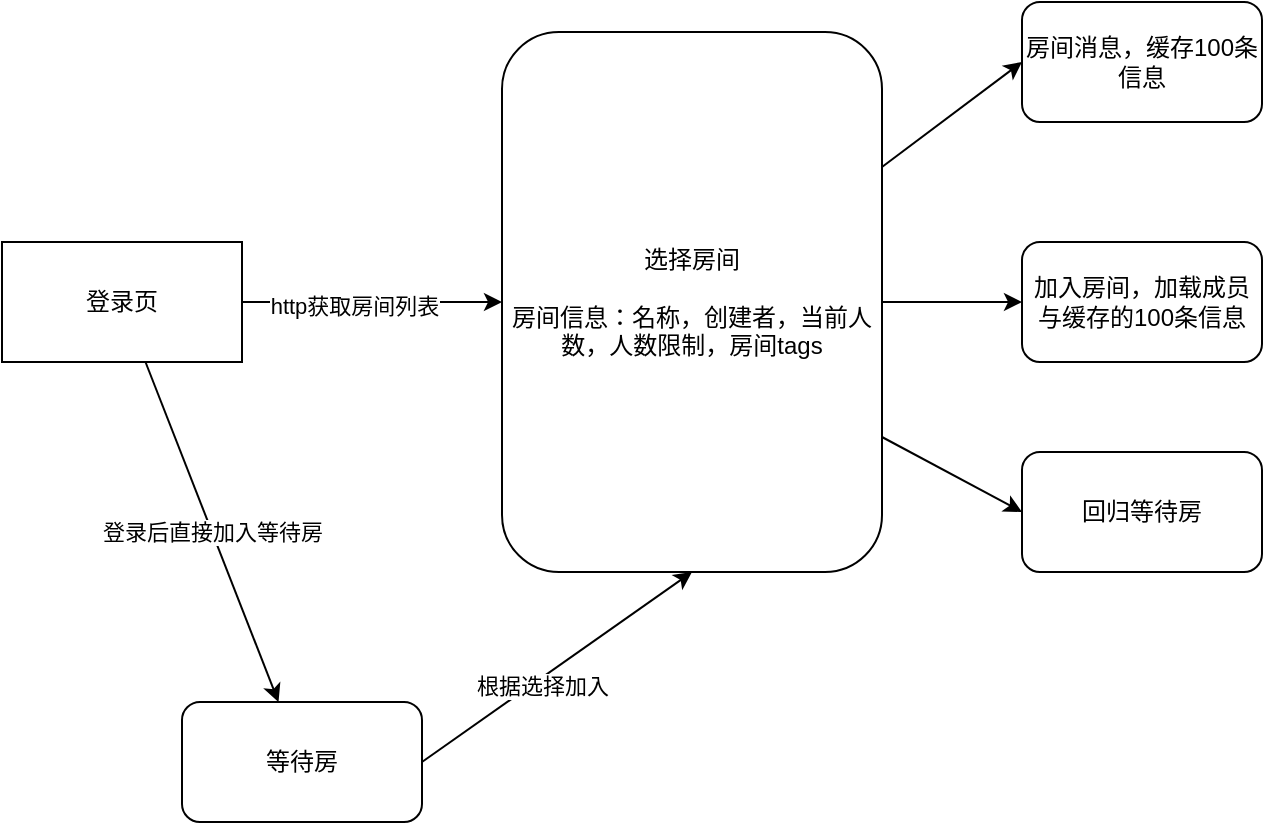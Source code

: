 <mxfile>
    <diagram id="lYtLk5zgfVr15D4QRQ0t" name="系统整体结构">
        <mxGraphModel dx="506" dy="753" grid="1" gridSize="10" guides="1" tooltips="1" connect="1" arrows="1" fold="1" page="1" pageScale="1" pageWidth="827" pageHeight="1169" math="0" shadow="0">
            <root>
                <mxCell id="0"/>
                <mxCell id="1" parent="0"/>
                <mxCell id="wa1EtXsZbYR55nQBsaps-4" style="edgeStyle=none;html=1;exitX=1;exitY=0.5;exitDx=0;exitDy=0;entryX=0;entryY=0.5;entryDx=0;entryDy=0;" parent="1" source="wa1EtXsZbYR55nQBsaps-2" target="wa1EtXsZbYR55nQBsaps-3" edge="1">
                    <mxGeometry relative="1" as="geometry"/>
                </mxCell>
                <mxCell id="wa1EtXsZbYR55nQBsaps-14" value="http获取房间列表" style="edgeLabel;html=1;align=center;verticalAlign=middle;resizable=0;points=[];" parent="wa1EtXsZbYR55nQBsaps-4" vertex="1" connectable="0">
                    <mxGeometry x="-0.138" y="-2" relative="1" as="geometry">
                        <mxPoint as="offset"/>
                    </mxGeometry>
                </mxCell>
                <mxCell id="wa1EtXsZbYR55nQBsaps-9" value="登录后直接加入等待房" style="edgeStyle=none;html=1;" parent="1" source="wa1EtXsZbYR55nQBsaps-2" target="wa1EtXsZbYR55nQBsaps-10" edge="1">
                    <mxGeometry relative="1" as="geometry">
                        <mxPoint x="160" y="520" as="targetPoint"/>
                    </mxGeometry>
                </mxCell>
                <mxCell id="wa1EtXsZbYR55nQBsaps-2" value="登录页" style="rounded=0;whiteSpace=wrap;html=1;" parent="1" vertex="1">
                    <mxGeometry x="10" y="280" width="120" height="60" as="geometry"/>
                </mxCell>
                <mxCell id="wa1EtXsZbYR55nQBsaps-6" style="edgeStyle=none;html=1;exitX=1;exitY=0.25;exitDx=0;exitDy=0;entryX=0;entryY=0.5;entryDx=0;entryDy=0;" parent="1" source="wa1EtXsZbYR55nQBsaps-3" target="wa1EtXsZbYR55nQBsaps-5" edge="1">
                    <mxGeometry relative="1" as="geometry"/>
                </mxCell>
                <mxCell id="wa1EtXsZbYR55nQBsaps-7" style="edgeStyle=none;html=1;exitX=1;exitY=0.5;exitDx=0;exitDy=0;entryX=0;entryY=0.5;entryDx=0;entryDy=0;" parent="1" source="wa1EtXsZbYR55nQBsaps-3" target="wa1EtXsZbYR55nQBsaps-8" edge="1">
                    <mxGeometry relative="1" as="geometry">
                        <mxPoint x="530" y="310" as="targetPoint"/>
                    </mxGeometry>
                </mxCell>
                <mxCell id="wa1EtXsZbYR55nQBsaps-11" style="edgeStyle=none;html=1;exitX=1;exitY=0.75;exitDx=0;exitDy=0;entryX=0;entryY=0.5;entryDx=0;entryDy=0;" parent="1" source="wa1EtXsZbYR55nQBsaps-3" target="wa1EtXsZbYR55nQBsaps-12" edge="1">
                    <mxGeometry relative="1" as="geometry">
                        <mxPoint x="520" y="400" as="targetPoint"/>
                    </mxGeometry>
                </mxCell>
                <mxCell id="wa1EtXsZbYR55nQBsaps-3" value="选择房间&lt;br&gt;&lt;br&gt;房间信息：名称，创建者，当前人数，人数限制，房间tags" style="rounded=1;whiteSpace=wrap;html=1;" parent="1" vertex="1">
                    <mxGeometry x="260" y="175" width="190" height="270" as="geometry"/>
                </mxCell>
                <mxCell id="wa1EtXsZbYR55nQBsaps-5" value="房间消息，缓存100条信息" style="rounded=1;whiteSpace=wrap;html=1;" parent="1" vertex="1">
                    <mxGeometry x="520" y="160" width="120" height="60" as="geometry"/>
                </mxCell>
                <mxCell id="wa1EtXsZbYR55nQBsaps-8" value="加入房间，加载成员与缓存的100条信息" style="rounded=1;whiteSpace=wrap;html=1;" parent="1" vertex="1">
                    <mxGeometry x="520" y="280" width="120" height="60" as="geometry"/>
                </mxCell>
                <mxCell id="wa1EtXsZbYR55nQBsaps-15" style="edgeStyle=none;html=1;exitX=1;exitY=0.5;exitDx=0;exitDy=0;entryX=0.5;entryY=1;entryDx=0;entryDy=0;" parent="1" source="wa1EtXsZbYR55nQBsaps-10" target="wa1EtXsZbYR55nQBsaps-3" edge="1">
                    <mxGeometry relative="1" as="geometry"/>
                </mxCell>
                <mxCell id="wa1EtXsZbYR55nQBsaps-16" value="根据选择加入" style="edgeLabel;html=1;align=center;verticalAlign=middle;resizable=0;points=[];" parent="wa1EtXsZbYR55nQBsaps-15" vertex="1" connectable="0">
                    <mxGeometry x="-0.138" y="-3" relative="1" as="geometry">
                        <mxPoint as="offset"/>
                    </mxGeometry>
                </mxCell>
                <mxCell id="wa1EtXsZbYR55nQBsaps-10" value="等待房" style="rounded=1;whiteSpace=wrap;html=1;" parent="1" vertex="1">
                    <mxGeometry x="100" y="510" width="120" height="60" as="geometry"/>
                </mxCell>
                <mxCell id="wa1EtXsZbYR55nQBsaps-12" value="回归等待房" style="rounded=1;whiteSpace=wrap;html=1;" parent="1" vertex="1">
                    <mxGeometry x="520" y="385" width="120" height="60" as="geometry"/>
                </mxCell>
            </root>
        </mxGraphModel>
    </diagram>
    <diagram id="K4GxrBQT2amyWBzc4i3s" name="第 1 页">
        <mxGraphModel dx="906" dy="753" grid="1" gridSize="10" guides="1" tooltips="1" connect="1" arrows="1" fold="1" page="0" pageScale="1" pageWidth="827" pageHeight="1169" math="0" shadow="0">
            <root>
                <mxCell id="0"/>
                <mxCell id="1" parent="0"/>
                <mxCell id="13" value="" style="edgeStyle=none;html=1;rounded=0;" parent="1" source="4" target="12" edge="1">
                    <mxGeometry relative="1" as="geometry"/>
                </mxCell>
                <mxCell id="22" value="状态返回" style="edgeLabel;html=1;align=center;verticalAlign=middle;resizable=0;points=[];rounded=0;" parent="13" vertex="1" connectable="0">
                    <mxGeometry x="0.246" y="3" relative="1" as="geometry">
                        <mxPoint x="1" as="offset"/>
                    </mxGeometry>
                </mxCell>
                <mxCell id="4" value="login" style="rounded=0;whiteSpace=wrap;html=1;" parent="1" vertex="1">
                    <mxGeometry x="170" y="140" width="120" height="50" as="geometry"/>
                </mxCell>
                <mxCell id="20" value="切换房间" style="edgeStyle=none;html=1;rounded=0;" parent="1" source="8" target="18" edge="1">
                    <mxGeometry relative="1" as="geometry"/>
                </mxCell>
                <mxCell id="8" value="公共房间" style="rounded=0;whiteSpace=wrap;html=1;" parent="1" vertex="1">
                    <mxGeometry x="460" y="220" width="120" height="60" as="geometry"/>
                </mxCell>
                <mxCell id="15" value="" style="edgeStyle=none;html=1;rounded=0;" parent="1" source="12" target="14" edge="1">
                    <mxGeometry relative="1" as="geometry"/>
                </mxCell>
                <mxCell id="21" value="发起登录" style="edgeStyle=none;html=1;entryX=0;entryY=0.5;entryDx=0;entryDy=0;rounded=0;" parent="1" source="12" target="4" edge="1">
                    <mxGeometry relative="1" as="geometry"/>
                </mxCell>
                <mxCell id="23" value="默认直接加入" style="edgeStyle=none;html=1;exitX=1;exitY=0.5;exitDx=0;exitDy=0;rounded=0;" parent="1" source="12" target="8" edge="1">
                    <mxGeometry relative="1" as="geometry"/>
                </mxCell>
                <mxCell id="12" value="client" style="rhombus;whiteSpace=wrap;html=1;rounded=0;" parent="1" vertex="1">
                    <mxGeometry x="70" y="240" width="80" height="80" as="geometry"/>
                </mxCell>
                <mxCell id="17" value="" style="edgeStyle=none;html=1;rounded=0;" parent="1" source="14" target="18" edge="1">
                    <mxGeometry relative="1" as="geometry">
                        <mxPoint x="470" y="330" as="targetPoint"/>
                    </mxGeometry>
                </mxCell>
                <mxCell id="14" value="join room" style="whiteSpace=wrap;html=1;rounded=0;" parent="1" vertex="1">
                    <mxGeometry x="240" y="340" width="120" height="60" as="geometry"/>
                </mxCell>
                <mxCell id="18" value="房间列表，选择加入" style="rounded=0;whiteSpace=wrap;html=1;" parent="1" vertex="1">
                    <mxGeometry x="460" y="340" width="120" height="60" as="geometry"/>
                </mxCell>
                <mxCell id="24" value="消息信息" style="rounded=1;whiteSpace=wrap;html=1;" parent="1" vertex="1">
                    <mxGeometry x="120" y="525" width="120" height="60" as="geometry"/>
                </mxCell>
                <mxCell id="28" value="消息处理管道" style="rounded=1;whiteSpace=wrap;html=1;" parent="1" vertex="1">
                    <mxGeometry x="310" y="620" width="120" height="60" as="geometry"/>
                </mxCell>
                <mxCell id="34" style="edgeStyle=none;html=1;" parent="1" source="31" edge="1">
                    <mxGeometry relative="1" as="geometry">
                        <mxPoint x="430" y="650" as="targetPoint"/>
                    </mxGeometry>
                </mxCell>
                <mxCell id="37" value="注册" style="edgeLabel;html=1;align=center;verticalAlign=middle;resizable=0;points=[];" parent="34" vertex="1" connectable="0">
                    <mxGeometry x="0.17" y="1" relative="1" as="geometry">
                        <mxPoint as="offset"/>
                    </mxGeometry>
                </mxCell>
                <mxCell id="31" value="处理模组A" style="rounded=1;whiteSpace=wrap;html=1;" parent="1" vertex="1">
                    <mxGeometry x="540" y="510" width="120" height="60" as="geometry"/>
                </mxCell>
                <mxCell id="33" style="edgeStyle=none;html=1;entryX=1;entryY=0.5;entryDx=0;entryDy=0;" parent="1" source="32" target="28" edge="1">
                    <mxGeometry relative="1" as="geometry"/>
                </mxCell>
                <mxCell id="32" value="处理模组B" style="rounded=1;whiteSpace=wrap;html=1;" parent="1" vertex="1">
                    <mxGeometry x="540" y="600" width="120" height="60" as="geometry"/>
                </mxCell>
                <mxCell id="36" style="edgeStyle=none;html=1;entryX=1;entryY=0.5;entryDx=0;entryDy=0;" parent="1" source="35" target="28" edge="1">
                    <mxGeometry relative="1" as="geometry"/>
                </mxCell>
                <mxCell id="35" value="处理模组C" style="rounded=1;whiteSpace=wrap;html=1;" parent="1" vertex="1">
                    <mxGeometry x="540" y="690" width="120" height="60" as="geometry"/>
                </mxCell>
                <mxCell id="39" style="edgeStyle=none;html=1;entryX=0;entryY=1;entryDx=0;entryDy=0;" parent="1" source="38" target="12" edge="1">
                    <mxGeometry relative="1" as="geometry"/>
                </mxCell>
                <mxCell id="41" value="权限" style="edgeLabel;html=1;align=center;verticalAlign=middle;resizable=0;points=[];" parent="39" vertex="1" connectable="0">
                    <mxGeometry x="-0.147" y="-3" relative="1" as="geometry">
                        <mxPoint as="offset"/>
                    </mxGeometry>
                </mxCell>
                <mxCell id="38" value="加入其中便直接分配临时账号信息" style="ellipse;whiteSpace=wrap;html=1;aspect=fixed;" parent="1" vertex="1">
                    <mxGeometry x="-40" y="370" width="80" height="80" as="geometry"/>
                </mxCell>
            </root>
        </mxGraphModel>
    </diagram>
    <diagram id="OIsd1EojCpOSMrHPtpSk" name="第 2 页">
        <mxGraphModel dx="929" dy="753" grid="1" gridSize="10" guides="1" tooltips="1" connect="1" arrows="1" fold="1" page="1" pageScale="1" pageWidth="827" pageHeight="1169" math="0" shadow="0">
            <root>
                <mxCell id="0"/>
                <mxCell id="1" parent="0"/>
                <mxCell id="axfvdQgNt2tIquK_uP_V-1" value="服务&lt;br&gt;&lt;br&gt;生命周期流程如下&lt;br&gt;&lt;br&gt;检查服务依赖组件&lt;br&gt;检查服务依赖服务&lt;br&gt;" style="rounded=1;whiteSpace=wrap;html=1;fillColor=#1ba1e2;fontColor=#ffffff;strokeColor=#006EAF;" parent="1" vertex="1">
                    <mxGeometry x="170" y="105" width="150" height="270" as="geometry"/>
                </mxCell>
                <mxCell id="axfvdQgNt2tIquK_uP_V-2" value="组件&lt;br&gt;&lt;br&gt;组件保持独立性，不依赖其他组件&lt;br&gt;&lt;br&gt;组件装载器负责进行配置文件装载，并进行关键配置校验" style="rounded=1;whiteSpace=wrap;html=1;fillColor=#60a917;fontColor=#ffffff;strokeColor=#2D7600;" parent="1" vertex="1">
                    <mxGeometry x="360" y="105" width="240" height="225" as="geometry"/>
                </mxCell>
                <mxCell id="axfvdQgNt2tIquK_uP_V-3" value="服务发现&lt;br&gt;+&lt;br&gt;服务网关节点&lt;br&gt;&lt;br&gt;进行服务心跳检查&lt;br&gt;服务更新感知&lt;br&gt;&lt;br&gt;检查服务依赖组件&lt;br&gt;检查服务依赖服务&lt;br&gt;&lt;br&gt;解析用户信息&lt;br&gt;用户登录状态保存&lt;br&gt;用户请求" style="rounded=1;whiteSpace=wrap;html=1;fillColor=#f0a30a;strokeColor=#BD7000;fontColor=#000000;" parent="1" vertex="1">
                    <mxGeometry x="170" y="400" width="150" height="270" as="geometry"/>
                </mxCell>
                <mxCell id="axfvdQgNt2tIquK_uP_V-4" value="公共函数工具库" style="rounded=1;whiteSpace=wrap;html=1;fillColor=#6d8764;strokeColor=#3A5431;fontColor=#ffffff;" parent="1" vertex="1">
                    <mxGeometry x="360" y="410" width="240" height="260" as="geometry"/>
                </mxCell>
            </root>
        </mxGraphModel>
    </diagram>
</mxfile>
